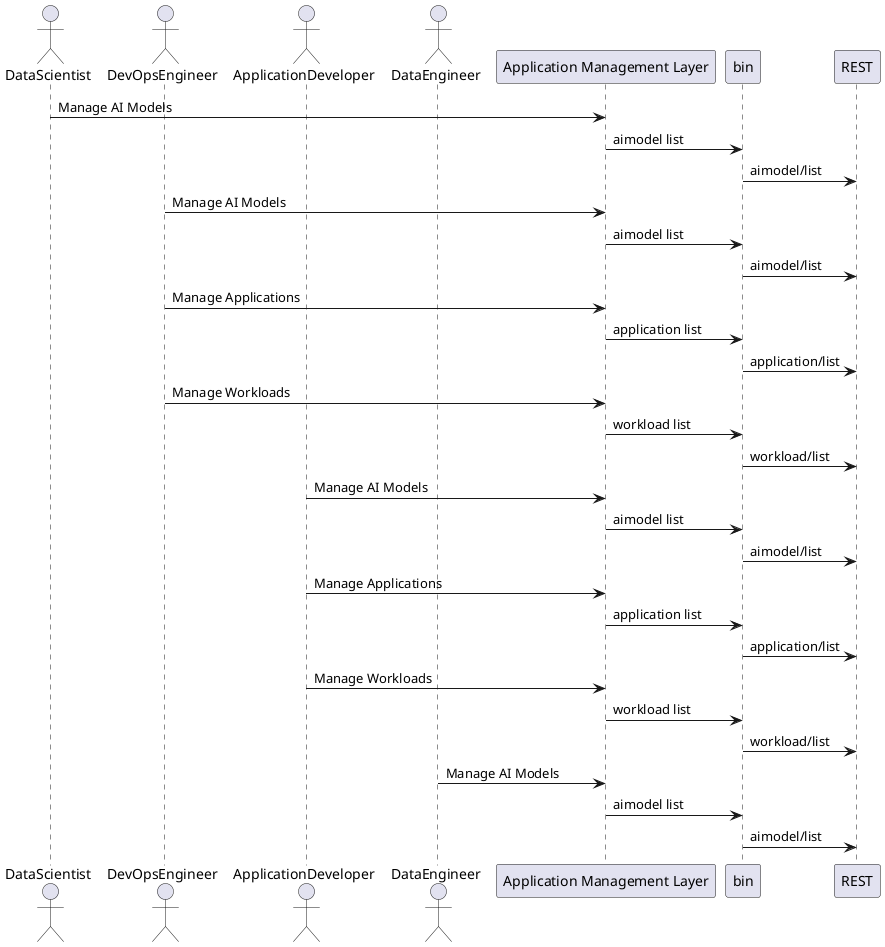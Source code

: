 @startuml


actor "DataScientist" as datascientist

actor "DevOpsEngineer" as devops

actor "ApplicationDeveloper" as applicationdeveloper

actor "DataEngineer" as dataengineer




datascientist -> "Application Management Layer": Manage AI Models
"Application Management Layer" -> bin: aimodel list
bin -> REST: aimodel/list

devops -> "Application Management Layer": Manage AI Models
"Application Management Layer" -> bin: aimodel list
bin -> REST: aimodel/list

devops -> "Application Management Layer": Manage Applications
"Application Management Layer" -> bin: application list
bin -> REST: application/list

devops -> "Application Management Layer": Manage Workloads
"Application Management Layer" -> bin: workload list
bin -> REST: workload/list

applicationdeveloper -> "Application Management Layer": Manage AI Models
"Application Management Layer" -> bin: aimodel list
bin -> REST: aimodel/list

applicationdeveloper -> "Application Management Layer": Manage Applications
"Application Management Layer" -> bin: application list
bin -> REST: application/list

applicationdeveloper -> "Application Management Layer": Manage Workloads
"Application Management Layer" -> bin: workload list
bin -> REST: workload/list

dataengineer -> "Application Management Layer": Manage AI Models
"Application Management Layer" -> bin: aimodel list
bin -> REST: aimodel/list



@enduml
